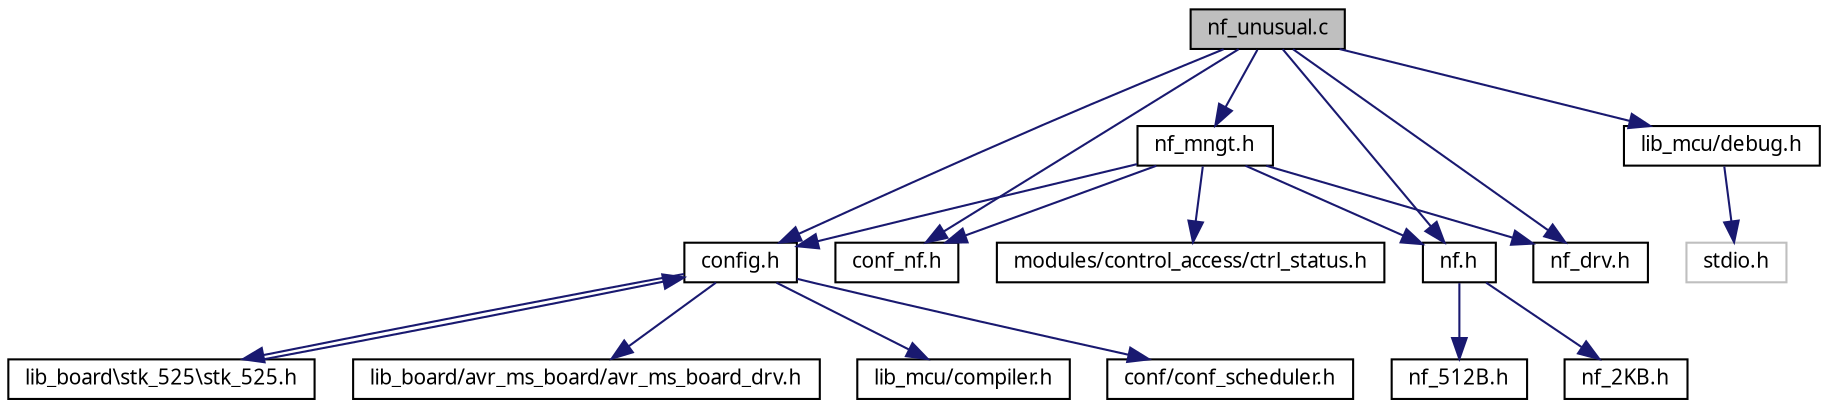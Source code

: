 digraph G
{
  edge [fontname="FreeSans.ttf",fontsize=10,labelfontname="FreeSans.ttf",labelfontsize=10];
  node [fontname="FreeSans.ttf",fontsize=10,shape=record];
  Node1 [label="nf_unusual.c",height=0.2,width=0.4,color="black", fillcolor="grey75", style="filled" fontcolor="black"];
  Node1 -> Node2 [color="midnightblue",fontsize=10,style="solid",fontname="FreeSans.ttf"];
  Node2 [label="config.h",height=0.2,width=0.4,color="black", fillcolor="white", style="filled",URL="$a00039.html"];
  Node2 -> Node3 [color="midnightblue",fontsize=10,style="solid",fontname="FreeSans.ttf"];
  Node3 [label="lib_mcu/compiler.h",height=0.2,width=0.4,color="black", fillcolor="white", style="filled",URL="$a00032.html"];
  Node2 -> Node4 [color="midnightblue",fontsize=10,style="solid",fontname="FreeSans.ttf"];
  Node4 [label="conf/conf_scheduler.h",height=0.2,width=0.4,color="black", fillcolor="white", style="filled",URL="$a00036.html"];
  Node2 -> Node5 [color="midnightblue",fontsize=10,style="solid",fontname="FreeSans.ttf"];
  Node5 [label="lib_board\\stk_525\\stk_525.h",height=0.2,width=0.4,color="black", fillcolor="white", style="filled",URL="$a00073.html"];
  Node5 -> Node2 [color="midnightblue",fontsize=10,style="solid",fontname="FreeSans.ttf"];
  Node2 -> Node6 [color="midnightblue",fontsize=10,style="solid",fontname="FreeSans.ttf"];
  Node6 [label="lib_board/avr_ms_board/avr_ms_board_drv.h",height=0.2,width=0.4,color="black", fillcolor="white", style="filled",URL="$a00029.html"];
  Node1 -> Node7 [color="midnightblue",fontsize=10,style="solid",fontname="FreeSans.ttf"];
  Node7 [label="conf_nf.h",height=0.2,width=0.4,color="black", fillcolor="white", style="filled",URL="$a00035.html"];
  Node1 -> Node8 [color="midnightblue",fontsize=10,style="solid",fontname="FreeSans.ttf"];
  Node8 [label="nf.h",height=0.2,width=0.4,color="black", fillcolor="white", style="filled",URL="$a00057.html"];
  Node8 -> Node9 [color="midnightblue",fontsize=10,style="solid",fontname="FreeSans.ttf"];
  Node9 [label="nf_512B.h",height=0.2,width=0.4,color="black", fillcolor="white", style="filled",URL="$a00059.html"];
  Node8 -> Node10 [color="midnightblue",fontsize=10,style="solid",fontname="FreeSans.ttf"];
  Node10 [label="nf_2KB.h",height=0.2,width=0.4,color="black", fillcolor="white", style="filled",URL="$a00058.html"];
  Node1 -> Node11 [color="midnightblue",fontsize=10,style="solid",fontname="FreeSans.ttf"];
  Node11 [label="nf_drv.h",height=0.2,width=0.4,color="black", fillcolor="white", style="filled",URL="$a00061.html"];
  Node1 -> Node12 [color="midnightblue",fontsize=10,style="solid",fontname="FreeSans.ttf"];
  Node12 [label="nf_mngt.h",height=0.2,width=0.4,color="black", fillcolor="white", style="filled",URL="$a00063.html"];
  Node12 -> Node2 [color="midnightblue",fontsize=10,style="solid",fontname="FreeSans.ttf"];
  Node12 -> Node7 [color="midnightblue",fontsize=10,style="solid",fontname="FreeSans.ttf"];
  Node12 -> Node8 [color="midnightblue",fontsize=10,style="solid",fontname="FreeSans.ttf"];
  Node12 -> Node13 [color="midnightblue",fontsize=10,style="solid",fontname="FreeSans.ttf"];
  Node13 [label="modules/control_access/ctrl_status.h",height=0.2,width=0.4,color="black", fillcolor="white", style="filled",URL="$a00042.html"];
  Node12 -> Node11 [color="midnightblue",fontsize=10,style="solid",fontname="FreeSans.ttf"];
  Node1 -> Node14 [color="midnightblue",fontsize=10,style="solid",fontname="FreeSans.ttf"];
  Node14 [label="lib_mcu/debug.h",height=0.2,width=0.4,color="black", fillcolor="white", style="filled",URL="$a00044.html"];
  Node14 -> Node15 [color="midnightblue",fontsize=10,style="solid",fontname="FreeSans.ttf"];
  Node15 [label="stdio.h",height=0.2,width=0.4,color="grey75", fillcolor="white", style="filled"];
}

